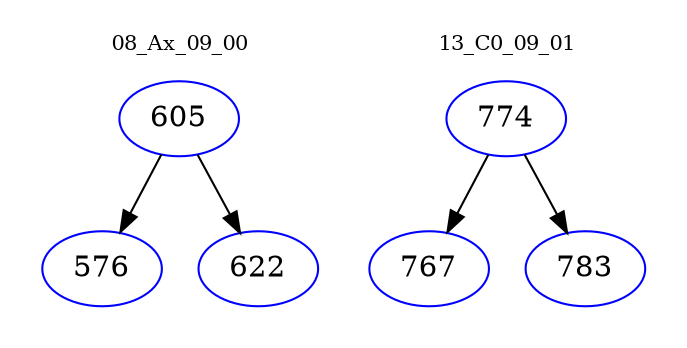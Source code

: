 digraph{
subgraph cluster_0 {
color = white
label = "08_Ax_09_00";
fontsize=10;
T0_605 [label="605", color="blue"]
T0_605 -> T0_576 [color="black"]
T0_576 [label="576", color="blue"]
T0_605 -> T0_622 [color="black"]
T0_622 [label="622", color="blue"]
}
subgraph cluster_1 {
color = white
label = "13_C0_09_01";
fontsize=10;
T1_774 [label="774", color="blue"]
T1_774 -> T1_767 [color="black"]
T1_767 [label="767", color="blue"]
T1_774 -> T1_783 [color="black"]
T1_783 [label="783", color="blue"]
}
}
